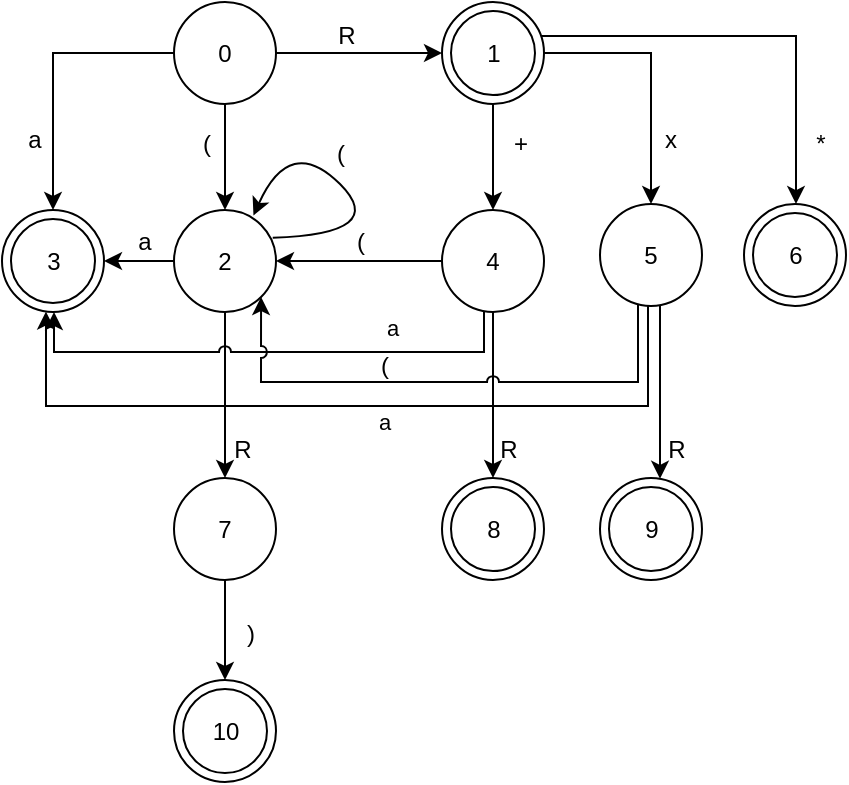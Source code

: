 <mxfile version="21.1.6" type="github">
  <diagram name="第 1 页" id="uB7P6T-O3PmjdQm_OVVY">
    <mxGraphModel dx="780" dy="418" grid="0" gridSize="10" guides="1" tooltips="1" connect="1" arrows="1" fold="1" page="1" pageScale="1" pageWidth="827" pageHeight="1169" math="0" shadow="0">
      <root>
        <mxCell id="0" />
        <mxCell id="1" parent="0" />
        <mxCell id="8bzO6L4Pk_FPj2AIlJsW-3" style="edgeStyle=orthogonalEdgeStyle;rounded=0;orthogonalLoop=1;jettySize=auto;html=1;" edge="1" parent="1" source="8bzO6L4Pk_FPj2AIlJsW-1" target="8bzO6L4Pk_FPj2AIlJsW-2">
          <mxGeometry relative="1" as="geometry" />
        </mxCell>
        <mxCell id="8bzO6L4Pk_FPj2AIlJsW-9" style="edgeStyle=orthogonalEdgeStyle;rounded=0;orthogonalLoop=1;jettySize=auto;html=1;" edge="1" parent="1" source="8bzO6L4Pk_FPj2AIlJsW-1" target="8bzO6L4Pk_FPj2AIlJsW-8">
          <mxGeometry relative="1" as="geometry" />
        </mxCell>
        <mxCell id="8bzO6L4Pk_FPj2AIlJsW-12" style="edgeStyle=orthogonalEdgeStyle;rounded=0;orthogonalLoop=1;jettySize=auto;html=1;" edge="1" parent="1" source="8bzO6L4Pk_FPj2AIlJsW-1" target="8bzO6L4Pk_FPj2AIlJsW-11">
          <mxGeometry relative="1" as="geometry" />
        </mxCell>
        <mxCell id="8bzO6L4Pk_FPj2AIlJsW-1" value="0" style="ellipse;whiteSpace=wrap;html=1;aspect=fixed;" vertex="1" parent="1">
          <mxGeometry x="126" y="101" width="51" height="51" as="geometry" />
        </mxCell>
        <mxCell id="8bzO6L4Pk_FPj2AIlJsW-17" style="edgeStyle=orthogonalEdgeStyle;rounded=0;orthogonalLoop=1;jettySize=auto;html=1;" edge="1" parent="1" source="8bzO6L4Pk_FPj2AIlJsW-2" target="8bzO6L4Pk_FPj2AIlJsW-16">
          <mxGeometry relative="1" as="geometry" />
        </mxCell>
        <mxCell id="8bzO6L4Pk_FPj2AIlJsW-21" style="edgeStyle=orthogonalEdgeStyle;rounded=0;orthogonalLoop=1;jettySize=auto;html=1;" edge="1" parent="1" source="8bzO6L4Pk_FPj2AIlJsW-2" target="8bzO6L4Pk_FPj2AIlJsW-20">
          <mxGeometry relative="1" as="geometry" />
        </mxCell>
        <mxCell id="8bzO6L4Pk_FPj2AIlJsW-25" style="edgeStyle=orthogonalEdgeStyle;rounded=0;orthogonalLoop=1;jettySize=auto;html=1;" edge="1" parent="1" source="8bzO6L4Pk_FPj2AIlJsW-2" target="8bzO6L4Pk_FPj2AIlJsW-24">
          <mxGeometry relative="1" as="geometry">
            <Array as="points">
              <mxPoint x="437" y="118" />
            </Array>
          </mxGeometry>
        </mxCell>
        <mxCell id="8bzO6L4Pk_FPj2AIlJsW-2" value="1" style="ellipse;whiteSpace=wrap;html=1;aspect=fixed;" vertex="1" parent="1">
          <mxGeometry x="260" y="101" width="51" height="51" as="geometry" />
        </mxCell>
        <mxCell id="8bzO6L4Pk_FPj2AIlJsW-5" value="R" style="text;html=1;align=center;verticalAlign=middle;resizable=0;points=[];autosize=1;strokeColor=none;fillColor=none;" vertex="1" parent="1">
          <mxGeometry x="198" y="105" width="27" height="26" as="geometry" />
        </mxCell>
        <mxCell id="8bzO6L4Pk_FPj2AIlJsW-6" value="1" style="ellipse;whiteSpace=wrap;html=1;aspect=fixed;" vertex="1" parent="1">
          <mxGeometry x="264.5" y="105.5" width="42" height="42" as="geometry" />
        </mxCell>
        <mxCell id="8bzO6L4Pk_FPj2AIlJsW-28" style="edgeStyle=orthogonalEdgeStyle;rounded=0;orthogonalLoop=1;jettySize=auto;html=1;" edge="1" parent="1" source="8bzO6L4Pk_FPj2AIlJsW-8" target="8bzO6L4Pk_FPj2AIlJsW-27">
          <mxGeometry relative="1" as="geometry" />
        </mxCell>
        <mxCell id="8bzO6L4Pk_FPj2AIlJsW-34" style="edgeStyle=orthogonalEdgeStyle;rounded=0;orthogonalLoop=1;jettySize=auto;html=1;entryX=1;entryY=0.5;entryDx=0;entryDy=0;" edge="1" parent="1" source="8bzO6L4Pk_FPj2AIlJsW-8" target="8bzO6L4Pk_FPj2AIlJsW-11">
          <mxGeometry relative="1" as="geometry" />
        </mxCell>
        <mxCell id="8bzO6L4Pk_FPj2AIlJsW-8" value="2" style="ellipse;whiteSpace=wrap;html=1;aspect=fixed;" vertex="1" parent="1">
          <mxGeometry x="126" y="205" width="51" height="51" as="geometry" />
        </mxCell>
        <mxCell id="8bzO6L4Pk_FPj2AIlJsW-10" value="(" style="text;html=1;align=center;verticalAlign=middle;resizable=0;points=[];autosize=1;strokeColor=none;fillColor=none;" vertex="1" parent="1">
          <mxGeometry x="131" y="159" width="22" height="26" as="geometry" />
        </mxCell>
        <mxCell id="8bzO6L4Pk_FPj2AIlJsW-11" value="3" style="ellipse;whiteSpace=wrap;html=1;aspect=fixed;" vertex="1" parent="1">
          <mxGeometry x="40" y="205" width="51" height="51" as="geometry" />
        </mxCell>
        <mxCell id="8bzO6L4Pk_FPj2AIlJsW-13" value="a" style="text;html=1;align=center;verticalAlign=middle;resizable=0;points=[];autosize=1;strokeColor=none;fillColor=none;" vertex="1" parent="1">
          <mxGeometry x="43" y="157" width="25" height="26" as="geometry" />
        </mxCell>
        <mxCell id="8bzO6L4Pk_FPj2AIlJsW-37" style="edgeStyle=orthogonalEdgeStyle;rounded=0;orthogonalLoop=1;jettySize=auto;html=1;" edge="1" parent="1" source="8bzO6L4Pk_FPj2AIlJsW-16" target="8bzO6L4Pk_FPj2AIlJsW-36">
          <mxGeometry relative="1" as="geometry" />
        </mxCell>
        <mxCell id="8bzO6L4Pk_FPj2AIlJsW-39" style="edgeStyle=orthogonalEdgeStyle;rounded=0;orthogonalLoop=1;jettySize=auto;html=1;entryX=1;entryY=0.5;entryDx=0;entryDy=0;" edge="1" parent="1" source="8bzO6L4Pk_FPj2AIlJsW-16" target="8bzO6L4Pk_FPj2AIlJsW-8">
          <mxGeometry relative="1" as="geometry" />
        </mxCell>
        <mxCell id="8bzO6L4Pk_FPj2AIlJsW-43" style="edgeStyle=orthogonalEdgeStyle;rounded=0;orthogonalLoop=1;jettySize=auto;html=1;entryX=0.5;entryY=1;entryDx=0;entryDy=0;jumpStyle=arc;" edge="1" parent="1" source="8bzO6L4Pk_FPj2AIlJsW-16" target="8bzO6L4Pk_FPj2AIlJsW-11">
          <mxGeometry relative="1" as="geometry">
            <Array as="points">
              <mxPoint x="281" y="276" />
              <mxPoint x="66" y="276" />
              <mxPoint x="66" y="256" />
            </Array>
          </mxGeometry>
        </mxCell>
        <mxCell id="8bzO6L4Pk_FPj2AIlJsW-44" value="a" style="edgeLabel;html=1;align=center;verticalAlign=middle;resizable=0;points=[];" vertex="1" connectable="0" parent="8bzO6L4Pk_FPj2AIlJsW-43">
          <mxGeometry x="-0.428" y="-1" relative="1" as="geometry">
            <mxPoint x="6" y="-11" as="offset" />
          </mxGeometry>
        </mxCell>
        <mxCell id="8bzO6L4Pk_FPj2AIlJsW-16" value="4" style="ellipse;whiteSpace=wrap;html=1;aspect=fixed;" vertex="1" parent="1">
          <mxGeometry x="260" y="205" width="51" height="51" as="geometry" />
        </mxCell>
        <mxCell id="8bzO6L4Pk_FPj2AIlJsW-46" style="edgeStyle=orthogonalEdgeStyle;rounded=0;orthogonalLoop=1;jettySize=auto;html=1;" edge="1" parent="1" source="8bzO6L4Pk_FPj2AIlJsW-20" target="8bzO6L4Pk_FPj2AIlJsW-45">
          <mxGeometry relative="1" as="geometry">
            <Array as="points">
              <mxPoint x="369" y="308" />
              <mxPoint x="369" y="308" />
            </Array>
          </mxGeometry>
        </mxCell>
        <mxCell id="8bzO6L4Pk_FPj2AIlJsW-49" style="edgeStyle=orthogonalEdgeStyle;rounded=0;orthogonalLoop=1;jettySize=auto;html=1;entryX=1;entryY=1;entryDx=0;entryDy=0;jumpStyle=arc;" edge="1" parent="1" source="8bzO6L4Pk_FPj2AIlJsW-20" target="8bzO6L4Pk_FPj2AIlJsW-8">
          <mxGeometry relative="1" as="geometry">
            <Array as="points">
              <mxPoint x="358" y="291" />
              <mxPoint x="170" y="291" />
            </Array>
          </mxGeometry>
        </mxCell>
        <mxCell id="8bzO6L4Pk_FPj2AIlJsW-53" style="edgeStyle=orthogonalEdgeStyle;rounded=0;orthogonalLoop=1;jettySize=auto;html=1;entryX=0.424;entryY=0.996;entryDx=0;entryDy=0;entryPerimeter=0;" edge="1" parent="1" source="8bzO6L4Pk_FPj2AIlJsW-20" target="8bzO6L4Pk_FPj2AIlJsW-11">
          <mxGeometry relative="1" as="geometry">
            <Array as="points">
              <mxPoint x="363" y="303" />
              <mxPoint x="62" y="303" />
              <mxPoint x="62" y="256" />
            </Array>
          </mxGeometry>
        </mxCell>
        <mxCell id="8bzO6L4Pk_FPj2AIlJsW-20" value="5" style="ellipse;whiteSpace=wrap;html=1;aspect=fixed;" vertex="1" parent="1">
          <mxGeometry x="339" y="202" width="51" height="51" as="geometry" />
        </mxCell>
        <mxCell id="8bzO6L4Pk_FPj2AIlJsW-22" value="+" style="text;html=1;align=center;verticalAlign=middle;resizable=0;points=[];autosize=1;strokeColor=none;fillColor=none;" vertex="1" parent="1">
          <mxGeometry x="286" y="159" width="25" height="26" as="geometry" />
        </mxCell>
        <mxCell id="8bzO6L4Pk_FPj2AIlJsW-23" value="x" style="text;html=1;align=center;verticalAlign=middle;resizable=0;points=[];autosize=1;strokeColor=none;fillColor=none;" vertex="1" parent="1">
          <mxGeometry x="362" y="157" width="24" height="26" as="geometry" />
        </mxCell>
        <mxCell id="8bzO6L4Pk_FPj2AIlJsW-24" value="6" style="ellipse;whiteSpace=wrap;html=1;aspect=fixed;" vertex="1" parent="1">
          <mxGeometry x="411" y="202" width="51" height="51" as="geometry" />
        </mxCell>
        <mxCell id="8bzO6L4Pk_FPj2AIlJsW-26" value="*" style="text;html=1;align=center;verticalAlign=middle;resizable=0;points=[];autosize=1;strokeColor=none;fillColor=none;" vertex="1" parent="1">
          <mxGeometry x="437" y="159" width="23" height="26" as="geometry" />
        </mxCell>
        <mxCell id="8bzO6L4Pk_FPj2AIlJsW-57" style="edgeStyle=orthogonalEdgeStyle;rounded=0;orthogonalLoop=1;jettySize=auto;html=1;" edge="1" parent="1" source="8bzO6L4Pk_FPj2AIlJsW-27" target="8bzO6L4Pk_FPj2AIlJsW-56">
          <mxGeometry relative="1" as="geometry" />
        </mxCell>
        <mxCell id="8bzO6L4Pk_FPj2AIlJsW-27" value="7" style="ellipse;whiteSpace=wrap;html=1;aspect=fixed;" vertex="1" parent="1">
          <mxGeometry x="126" y="339" width="51" height="51" as="geometry" />
        </mxCell>
        <mxCell id="8bzO6L4Pk_FPj2AIlJsW-29" value="R" style="text;html=1;align=center;verticalAlign=middle;resizable=0;points=[];autosize=1;strokeColor=none;fillColor=none;" vertex="1" parent="1">
          <mxGeometry x="146" y="312" width="27" height="26" as="geometry" />
        </mxCell>
        <mxCell id="8bzO6L4Pk_FPj2AIlJsW-33" value="(" style="text;html=1;align=center;verticalAlign=middle;resizable=0;points=[];autosize=1;strokeColor=none;fillColor=none;" vertex="1" parent="1">
          <mxGeometry x="208" y="208" width="22" height="26" as="geometry" />
        </mxCell>
        <mxCell id="8bzO6L4Pk_FPj2AIlJsW-35" value="a" style="text;html=1;align=center;verticalAlign=middle;resizable=0;points=[];autosize=1;strokeColor=none;fillColor=none;" vertex="1" parent="1">
          <mxGeometry x="98" y="208" width="25" height="26" as="geometry" />
        </mxCell>
        <mxCell id="8bzO6L4Pk_FPj2AIlJsW-36" value="8" style="ellipse;whiteSpace=wrap;html=1;aspect=fixed;" vertex="1" parent="1">
          <mxGeometry x="260" y="339" width="51" height="51" as="geometry" />
        </mxCell>
        <mxCell id="8bzO6L4Pk_FPj2AIlJsW-38" value="R" style="text;html=1;align=center;verticalAlign=middle;resizable=0;points=[];autosize=1;strokeColor=none;fillColor=none;" vertex="1" parent="1">
          <mxGeometry x="279.5" y="312" width="27" height="26" as="geometry" />
        </mxCell>
        <mxCell id="8bzO6L4Pk_FPj2AIlJsW-41" value="" style="curved=1;endArrow=classic;html=1;rounded=0;exitX=0.968;exitY=0.272;exitDx=0;exitDy=0;exitPerimeter=0;entryX=0.779;entryY=0.054;entryDx=0;entryDy=0;entryPerimeter=0;" edge="1" parent="1" source="8bzO6L4Pk_FPj2AIlJsW-8" target="8bzO6L4Pk_FPj2AIlJsW-8">
          <mxGeometry width="50" height="50" relative="1" as="geometry">
            <mxPoint x="184" y="217" as="sourcePoint" />
            <mxPoint x="234" y="167" as="targetPoint" />
            <Array as="points">
              <mxPoint x="234" y="217" />
              <mxPoint x="184" y="167" />
            </Array>
          </mxGeometry>
        </mxCell>
        <mxCell id="8bzO6L4Pk_FPj2AIlJsW-42" value="(" style="text;html=1;align=center;verticalAlign=middle;resizable=0;points=[];autosize=1;strokeColor=none;fillColor=none;" vertex="1" parent="1">
          <mxGeometry x="198" y="164" width="22" height="26" as="geometry" />
        </mxCell>
        <mxCell id="8bzO6L4Pk_FPj2AIlJsW-45" value="9" style="ellipse;whiteSpace=wrap;html=1;aspect=fixed;" vertex="1" parent="1">
          <mxGeometry x="339" y="339" width="51" height="51" as="geometry" />
        </mxCell>
        <mxCell id="8bzO6L4Pk_FPj2AIlJsW-47" value="R" style="text;html=1;align=center;verticalAlign=middle;resizable=0;points=[];autosize=1;strokeColor=none;fillColor=none;" vertex="1" parent="1">
          <mxGeometry x="363" y="312" width="27" height="26" as="geometry" />
        </mxCell>
        <mxCell id="8bzO6L4Pk_FPj2AIlJsW-52" value="(" style="text;html=1;align=center;verticalAlign=middle;resizable=0;points=[];autosize=1;strokeColor=none;fillColor=none;" vertex="1" parent="1">
          <mxGeometry x="220" y="270" width="22" height="26" as="geometry" />
        </mxCell>
        <mxCell id="8bzO6L4Pk_FPj2AIlJsW-55" value="a" style="edgeLabel;html=1;align=center;verticalAlign=middle;resizable=0;points=[];" vertex="1" connectable="0" parent="1">
          <mxGeometry x="242.0" y="264" as="geometry">
            <mxPoint x="-11" y="47" as="offset" />
          </mxGeometry>
        </mxCell>
        <mxCell id="8bzO6L4Pk_FPj2AIlJsW-56" value="10" style="ellipse;whiteSpace=wrap;html=1;aspect=fixed;" vertex="1" parent="1">
          <mxGeometry x="126" y="440" width="51" height="51" as="geometry" />
        </mxCell>
        <mxCell id="8bzO6L4Pk_FPj2AIlJsW-58" value=")" style="text;html=1;align=center;verticalAlign=middle;resizable=0;points=[];autosize=1;strokeColor=none;fillColor=none;" vertex="1" parent="1">
          <mxGeometry x="153" y="404" width="22" height="26" as="geometry" />
        </mxCell>
        <mxCell id="8bzO6L4Pk_FPj2AIlJsW-59" value="3" style="ellipse;whiteSpace=wrap;html=1;aspect=fixed;" vertex="1" parent="1">
          <mxGeometry x="44.5" y="209.5" width="42" height="42" as="geometry" />
        </mxCell>
        <mxCell id="8bzO6L4Pk_FPj2AIlJsW-60" value="6" style="ellipse;whiteSpace=wrap;html=1;aspect=fixed;" vertex="1" parent="1">
          <mxGeometry x="415.5" y="206.5" width="42" height="42" as="geometry" />
        </mxCell>
        <mxCell id="8bzO6L4Pk_FPj2AIlJsW-61" value="10" style="ellipse;whiteSpace=wrap;html=1;aspect=fixed;" vertex="1" parent="1">
          <mxGeometry x="130.5" y="444.5" width="42" height="42" as="geometry" />
        </mxCell>
        <mxCell id="8bzO6L4Pk_FPj2AIlJsW-62" value="8" style="ellipse;whiteSpace=wrap;html=1;aspect=fixed;" vertex="1" parent="1">
          <mxGeometry x="264.5" y="343.5" width="42" height="42" as="geometry" />
        </mxCell>
        <mxCell id="8bzO6L4Pk_FPj2AIlJsW-63" value="9" style="ellipse;whiteSpace=wrap;html=1;aspect=fixed;" vertex="1" parent="1">
          <mxGeometry x="343.5" y="343.5" width="42" height="42" as="geometry" />
        </mxCell>
      </root>
    </mxGraphModel>
  </diagram>
</mxfile>
